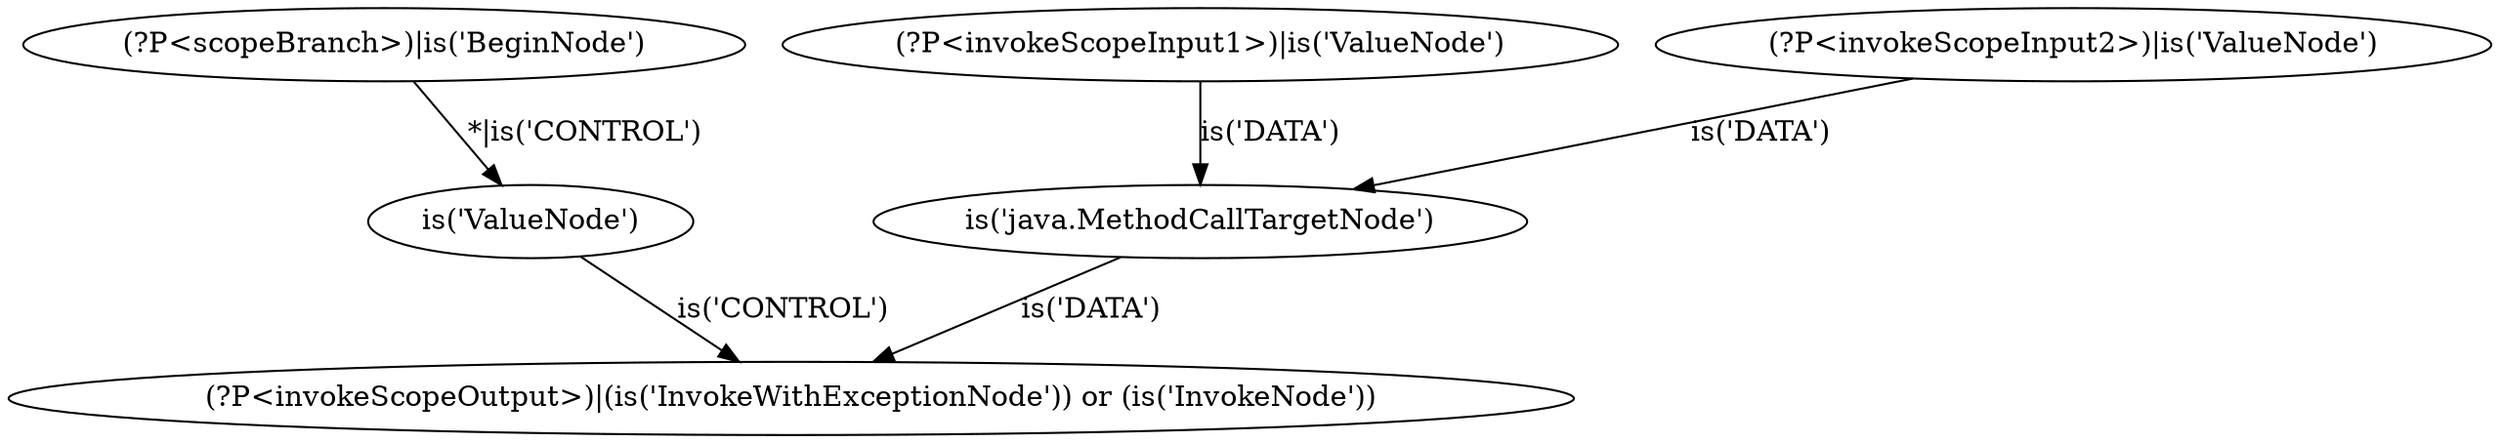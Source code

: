 digraph invokeTwoParam {
  n1706859899 [ label="(?P<scopeBranch>)|is('BeginNode')" ];
  n557136470 [ label="is('ValueNode')" ];
  n1319353758 [ label="(?P<invokeScopeOutput>)|(is('InvokeWithExceptionNode')) or (is('InvokeNode'))" ];
  n823512316 [ label="is('java.MethodCallTargetNode')" ];
  n818141408 [ label="(?P<invokeScopeInput1>)|is('ValueNode')" ];
  n942449444 [ label="(?P<invokeScopeInput2>)|is('ValueNode')" ];
  n823512316 -> n1319353758 [ label="is('DATA')" ];
  n818141408 -> n823512316 [ label="is('DATA')" ];
  n942449444 -> n823512316 [ label="is('DATA')" ];
  n1706859899 -> n557136470 [ label="*|is('CONTROL')" ];
  n557136470 -> n1319353758 [ label="is('CONTROL')" ];
}
